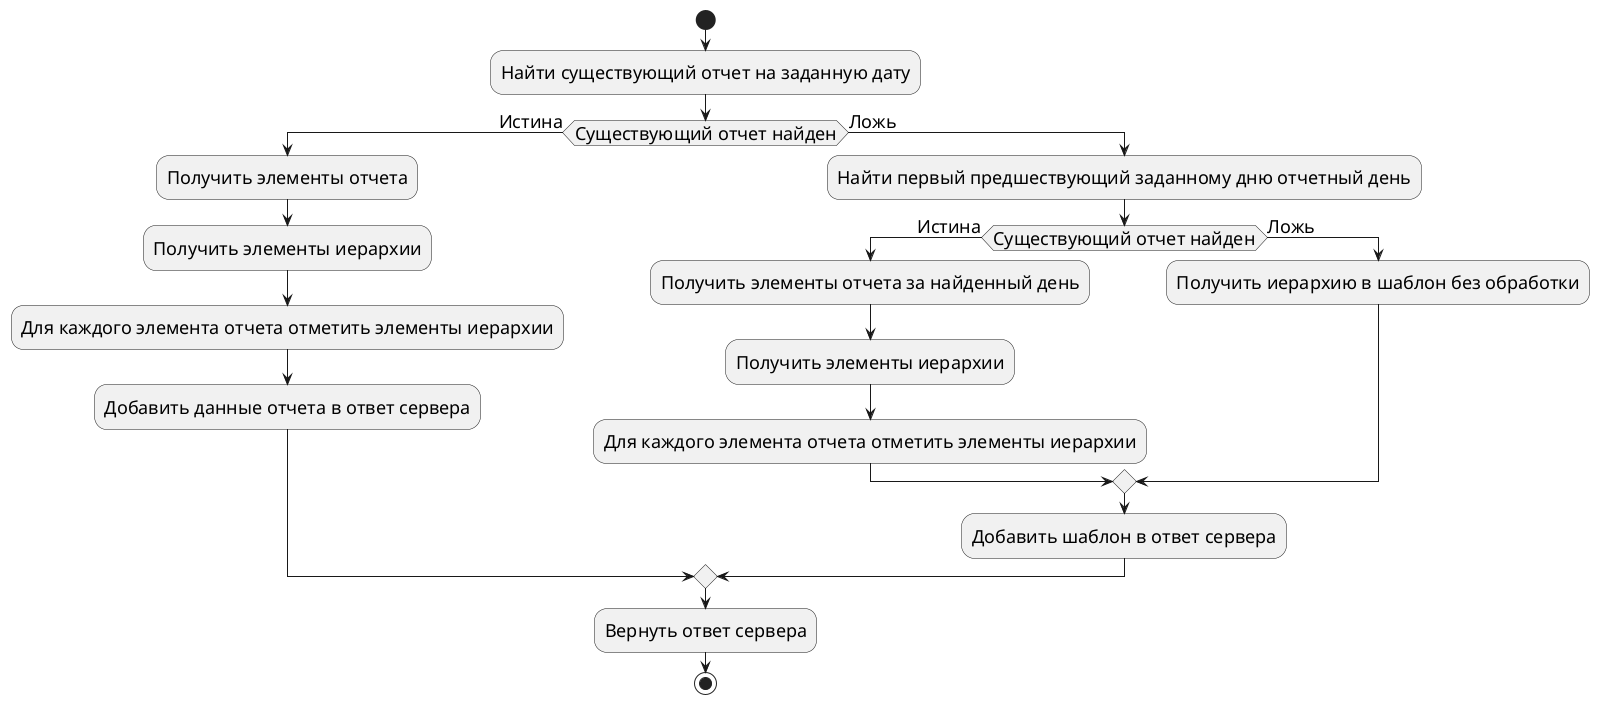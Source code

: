@startuml APTracker.Activity.GetDayInfo
skinparam DefaultFontSize 18
start
    :Найти существующий отчет на заданную дату;
    if (Существующий отчет найден) then (Истина)
        :Получить элементы отчета;
        :Получить элементы иерархии;
        :Для каждого элемента отчета отметить элементы иерархии;
        :Добавить данные отчета в ответ сервера;
    else (Ложь)
        :Найти первый предшествующий заданному дню отчетный день;

        if (Существующий отчет найден) then (Истина)
            :Получить элементы отчета за найденный день;
            :Получить элементы иерархии;
            :Для каждого элемента отчета отметить элементы иерархии;
        else (Ложь)
            :Получить иерархию в шаблон без обработки;
        endif
            :Добавить шаблон в ответ сервера;
    endif
    :Вернуть ответ сервера;
stop
@enduml